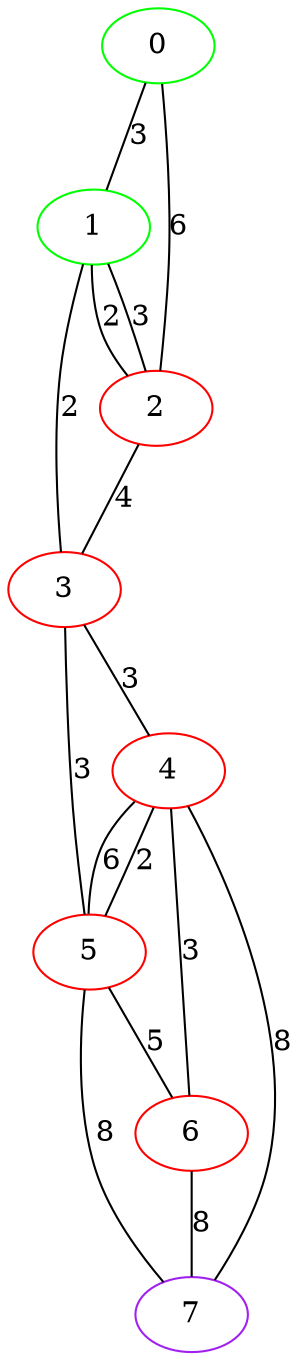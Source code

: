 graph "" {
0 [color=green, weight=2];
1 [color=green, weight=2];
2 [color=red, weight=1];
3 [color=red, weight=1];
4 [color=red, weight=1];
5 [color=red, weight=1];
6 [color=red, weight=1];
7 [color=purple, weight=4];
0 -- 1  [key=0, label=3];
0 -- 2  [key=0, label=6];
1 -- 2  [key=0, label=2];
1 -- 2  [key=1, label=3];
1 -- 3  [key=0, label=2];
2 -- 3  [key=0, label=4];
3 -- 4  [key=0, label=3];
3 -- 5  [key=0, label=3];
4 -- 5  [key=0, label=6];
4 -- 5  [key=1, label=2];
4 -- 6  [key=0, label=3];
4 -- 7  [key=0, label=8];
5 -- 6  [key=0, label=5];
5 -- 7  [key=0, label=8];
6 -- 7  [key=0, label=8];
}

